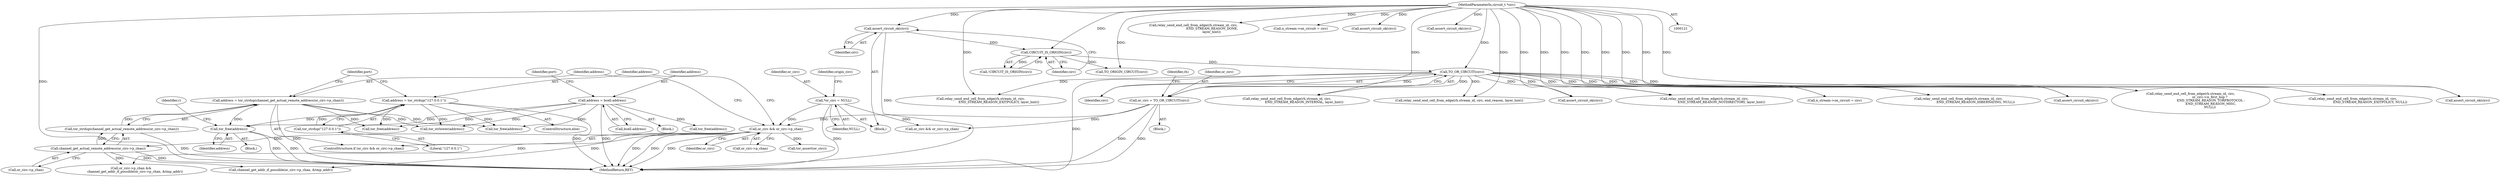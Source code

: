 digraph "0_tor_79b59a2dfcb68897ee89d98587d09e55f07e68d7@API" {
"1000557" [label="(Call,tor_free(address))"];
"1000372" [label="(Call,address = tor_strdup(channel_get_actual_remote_address(or_circ->p_chan)))"];
"1000374" [label="(Call,tor_strdup(channel_get_actual_remote_address(or_circ->p_chan)))"];
"1000375" [label="(Call,channel_get_actual_remote_address(or_circ->p_chan))"];
"1000367" [label="(Call,or_circ && or_circ->p_chan)"];
"1000136" [label="(Call,*or_circ = NULL)"];
"1000164" [label="(Call,or_circ = TO_OR_CIRCUIT(circ))"];
"1000166" [label="(Call,TO_OR_CIRCUIT(circ))"];
"1000161" [label="(Call,CIRCUIT_IS_ORIGIN(circ))"];
"1000157" [label="(Call,assert_circuit_ok(circ))"];
"1000123" [label="(MethodParameterIn,circuit_t *circ)"];
"1000269" [label="(Call,address = bcell.address)"];
"1000380" [label="(Call,address = tor_strdup(\"127.0.0.1\"))"];
"1000382" [label="(Call,tor_strdup(\"127.0.0.1\"))"];
"1000271" [label="(Call,bcell.address)"];
"1000547" [label="(Call,relay_send_end_cell_from_edge(rh.stream_id, circ,\n                                     END_STREAM_REASON_DONE,\n                                    layer_hint))"];
"1000590" [label="(Call,n_stream->on_circuit = circ)"];
"1000379" [label="(ControlStructure,else)"];
"1000635" [label="(Call,relay_send_end_cell_from_edge(rh.stream_id, circ,\n                                  END_STREAM_REASON_HIBERNATING, NULL))"];
"1000612" [label="(Call,tor_free(address))"];
"1000600" [label="(Call,assert_circuit_ok(circ))"];
"1000694" [label="(Call,assert_circuit_ok(circ))"];
"1000660" [label="(Call,tor_assert(or_circ))"];
"1000667" [label="(Call,channel_get_addr_if_possible(or_circ->p_chan, &tmp_addr))"];
"1000569" [label="(Call,assert_circuit_ok(circ))"];
"1000561" [label="(Identifier,r)"];
"1000526" [label="(Call,assert_circuit_ok(circ))"];
"1000357" [label="(Call,relay_send_end_cell_from_edge(rh.stream_id, circ,\n                                  END_STREAM_REASON_NOTDIRECTORY, layer_hint))"];
"1000163" [label="(Block,)"];
"1000558" [label="(Identifier,address)"];
"1000557" [label="(Call,tor_free(address))"];
"1000374" [label="(Call,tor_strdup(channel_get_actual_remote_address(or_circ->p_chan)))"];
"1000376" [label="(Call,or_circ->p_chan)"];
"1000369" [label="(Call,or_circ->p_chan)"];
"1000124" [label="(Block,)"];
"1000373" [label="(Identifier,address)"];
"1000367" [label="(Call,or_circ && or_circ->p_chan)"];
"1000372" [label="(Call,address = tor_strdup(channel_get_actual_remote_address(or_circ->p_chan)))"];
"1000426" [label="(Call,relay_send_end_cell_from_edge(rh.stream_id, circ,\n                                    END_STREAM_REASON_EXITPOLICY, layer_hint))"];
"1000164" [label="(Call,or_circ = TO_OR_CIRCUIT(circ))"];
"1000718" [label="(MethodReturn,RET)"];
"1000385" [label="(Identifier,port)"];
"1000275" [label="(Identifier,port)"];
"1000538" [label="(Block,)"];
"1000254" [label="(Call,relay_send_end_cell_from_edge(rh.stream_id, circ, end_reason, layer_hint))"];
"1000647" [label="(Call,n_stream->on_circuit = circ)"];
"1000167" [label="(Identifier,circ)"];
"1000280" [label="(Call,or_circ && or_circ->p_chan)"];
"1000270" [label="(Identifier,address)"];
"1000136" [label="(Call,*or_circ = NULL)"];
"1000123" [label="(MethodParameterIn,circuit_t *circ)"];
"1000663" [label="(Call,or_circ->p_chan &&\n        channel_get_addr_if_possible(or_circ->p_chan, &tmp_addr))"];
"1000322" [label="(Call,relay_send_end_cell_from_edge(rh.stream_id, circ,\n                                      or_circ->is_first_hop ?\n                                        END_STREAM_REASON_TORPROTOCOL :\n                                        END_STREAM_REASON_MISC,\n                                      NULL))"];
"1000137" [label="(Identifier,or_circ)"];
"1000160" [label="(Call,!CIRCUIT_IS_ORIGIN(circ))"];
"1000217" [label="(Call,relay_send_end_cell_from_edge(rh.stream_id, circ,\n                                  END_STREAM_REASON_EXITPOLICY, NULL))"];
"1000189" [label="(Identifier,rh)"];
"1000713" [label="(Call,assert_circuit_ok(circ))"];
"1000368" [label="(Identifier,or_circ)"];
"1000161" [label="(Call,CIRCUIT_IS_ORIGIN(circ))"];
"1000158" [label="(Identifier,circ)"];
"1000375" [label="(Call,channel_get_actual_remote_address(or_circ->p_chan))"];
"1000616" [label="(Call,tor_strlower(address))"];
"1000382" [label="(Call,tor_strdup(\"127.0.0.1\"))"];
"1000141" [label="(Identifier,origin_circ)"];
"1000366" [label="(ControlStructure,if (or_circ && or_circ->p_chan))"];
"1000162" [label="(Identifier,circ)"];
"1000383" [label="(Literal,\"127.0.0.1\")"];
"1000269" [label="(Call,address = bcell.address)"];
"1000166" [label="(Call,TO_OR_CIRCUIT(circ))"];
"1000424" [label="(Call,tor_free(address))"];
"1000397" [label="(Call,relay_send_end_cell_from_edge(rh.stream_id, circ,\n                                  END_STREAM_REASON_INTERNAL, layer_hint))"];
"1000138" [label="(Identifier,NULL)"];
"1000178" [label="(Call,TO_ORIGIN_CIRCUIT(circ))"];
"1000381" [label="(Identifier,address)"];
"1000380" [label="(Call,address = tor_strdup(\"127.0.0.1\"))"];
"1000165" [label="(Identifier,or_circ)"];
"1000157" [label="(Call,assert_circuit_ok(circ))"];
"1000268" [label="(Block,)"];
"1000334" [label="(Call,tor_free(address))"];
"1000557" -> "1000538"  [label="AST: "];
"1000557" -> "1000558"  [label="CFG: "];
"1000558" -> "1000557"  [label="AST: "];
"1000561" -> "1000557"  [label="CFG: "];
"1000557" -> "1000718"  [label="DDG: "];
"1000557" -> "1000718"  [label="DDG: "];
"1000372" -> "1000557"  [label="DDG: "];
"1000269" -> "1000557"  [label="DDG: "];
"1000380" -> "1000557"  [label="DDG: "];
"1000372" -> "1000366"  [label="AST: "];
"1000372" -> "1000374"  [label="CFG: "];
"1000373" -> "1000372"  [label="AST: "];
"1000374" -> "1000372"  [label="AST: "];
"1000385" -> "1000372"  [label="CFG: "];
"1000372" -> "1000718"  [label="DDG: "];
"1000374" -> "1000372"  [label="DDG: "];
"1000372" -> "1000424"  [label="DDG: "];
"1000372" -> "1000612"  [label="DDG: "];
"1000372" -> "1000616"  [label="DDG: "];
"1000374" -> "1000375"  [label="CFG: "];
"1000375" -> "1000374"  [label="AST: "];
"1000374" -> "1000718"  [label="DDG: "];
"1000375" -> "1000374"  [label="DDG: "];
"1000375" -> "1000376"  [label="CFG: "];
"1000376" -> "1000375"  [label="AST: "];
"1000375" -> "1000718"  [label="DDG: "];
"1000367" -> "1000375"  [label="DDG: "];
"1000375" -> "1000663"  [label="DDG: "];
"1000375" -> "1000667"  [label="DDG: "];
"1000367" -> "1000366"  [label="AST: "];
"1000367" -> "1000368"  [label="CFG: "];
"1000367" -> "1000369"  [label="CFG: "];
"1000368" -> "1000367"  [label="AST: "];
"1000369" -> "1000367"  [label="AST: "];
"1000373" -> "1000367"  [label="CFG: "];
"1000381" -> "1000367"  [label="CFG: "];
"1000367" -> "1000718"  [label="DDG: "];
"1000367" -> "1000718"  [label="DDG: "];
"1000367" -> "1000718"  [label="DDG: "];
"1000136" -> "1000367"  [label="DDG: "];
"1000164" -> "1000367"  [label="DDG: "];
"1000367" -> "1000660"  [label="DDG: "];
"1000367" -> "1000663"  [label="DDG: "];
"1000367" -> "1000667"  [label="DDG: "];
"1000136" -> "1000124"  [label="AST: "];
"1000136" -> "1000138"  [label="CFG: "];
"1000137" -> "1000136"  [label="AST: "];
"1000138" -> "1000136"  [label="AST: "];
"1000141" -> "1000136"  [label="CFG: "];
"1000136" -> "1000718"  [label="DDG: "];
"1000136" -> "1000280"  [label="DDG: "];
"1000164" -> "1000163"  [label="AST: "];
"1000164" -> "1000166"  [label="CFG: "];
"1000165" -> "1000164"  [label="AST: "];
"1000166" -> "1000164"  [label="AST: "];
"1000189" -> "1000164"  [label="CFG: "];
"1000164" -> "1000718"  [label="DDG: "];
"1000164" -> "1000718"  [label="DDG: "];
"1000166" -> "1000164"  [label="DDG: "];
"1000164" -> "1000280"  [label="DDG: "];
"1000166" -> "1000167"  [label="CFG: "];
"1000167" -> "1000166"  [label="AST: "];
"1000166" -> "1000718"  [label="DDG: "];
"1000161" -> "1000166"  [label="DDG: "];
"1000123" -> "1000166"  [label="DDG: "];
"1000166" -> "1000217"  [label="DDG: "];
"1000166" -> "1000254"  [label="DDG: "];
"1000166" -> "1000322"  [label="DDG: "];
"1000166" -> "1000357"  [label="DDG: "];
"1000166" -> "1000397"  [label="DDG: "];
"1000166" -> "1000426"  [label="DDG: "];
"1000166" -> "1000526"  [label="DDG: "];
"1000166" -> "1000635"  [label="DDG: "];
"1000166" -> "1000647"  [label="DDG: "];
"1000166" -> "1000694"  [label="DDG: "];
"1000166" -> "1000713"  [label="DDG: "];
"1000161" -> "1000160"  [label="AST: "];
"1000161" -> "1000162"  [label="CFG: "];
"1000162" -> "1000161"  [label="AST: "];
"1000160" -> "1000161"  [label="CFG: "];
"1000161" -> "1000160"  [label="DDG: "];
"1000157" -> "1000161"  [label="DDG: "];
"1000123" -> "1000161"  [label="DDG: "];
"1000161" -> "1000178"  [label="DDG: "];
"1000157" -> "1000124"  [label="AST: "];
"1000157" -> "1000158"  [label="CFG: "];
"1000158" -> "1000157"  [label="AST: "];
"1000162" -> "1000157"  [label="CFG: "];
"1000157" -> "1000718"  [label="DDG: "];
"1000123" -> "1000157"  [label="DDG: "];
"1000123" -> "1000121"  [label="AST: "];
"1000123" -> "1000718"  [label="DDG: "];
"1000123" -> "1000178"  [label="DDG: "];
"1000123" -> "1000217"  [label="DDG: "];
"1000123" -> "1000254"  [label="DDG: "];
"1000123" -> "1000322"  [label="DDG: "];
"1000123" -> "1000357"  [label="DDG: "];
"1000123" -> "1000397"  [label="DDG: "];
"1000123" -> "1000426"  [label="DDG: "];
"1000123" -> "1000526"  [label="DDG: "];
"1000123" -> "1000547"  [label="DDG: "];
"1000123" -> "1000569"  [label="DDG: "];
"1000123" -> "1000590"  [label="DDG: "];
"1000123" -> "1000600"  [label="DDG: "];
"1000123" -> "1000635"  [label="DDG: "];
"1000123" -> "1000647"  [label="DDG: "];
"1000123" -> "1000694"  [label="DDG: "];
"1000123" -> "1000713"  [label="DDG: "];
"1000269" -> "1000268"  [label="AST: "];
"1000269" -> "1000271"  [label="CFG: "];
"1000270" -> "1000269"  [label="AST: "];
"1000271" -> "1000269"  [label="AST: "];
"1000275" -> "1000269"  [label="CFG: "];
"1000269" -> "1000718"  [label="DDG: "];
"1000269" -> "1000334"  [label="DDG: "];
"1000269" -> "1000424"  [label="DDG: "];
"1000269" -> "1000612"  [label="DDG: "];
"1000269" -> "1000616"  [label="DDG: "];
"1000380" -> "1000379"  [label="AST: "];
"1000380" -> "1000382"  [label="CFG: "];
"1000381" -> "1000380"  [label="AST: "];
"1000382" -> "1000380"  [label="AST: "];
"1000385" -> "1000380"  [label="CFG: "];
"1000380" -> "1000718"  [label="DDG: "];
"1000382" -> "1000380"  [label="DDG: "];
"1000380" -> "1000424"  [label="DDG: "];
"1000380" -> "1000612"  [label="DDG: "];
"1000380" -> "1000616"  [label="DDG: "];
"1000382" -> "1000383"  [label="CFG: "];
"1000383" -> "1000382"  [label="AST: "];
}

